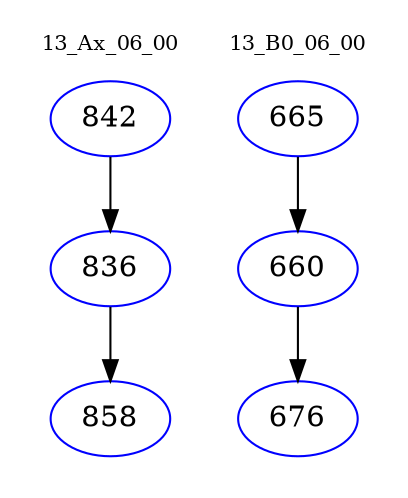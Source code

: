 digraph{
subgraph cluster_0 {
color = white
label = "13_Ax_06_00";
fontsize=10;
T0_842 [label="842", color="blue"]
T0_842 -> T0_836 [color="black"]
T0_836 [label="836", color="blue"]
T0_836 -> T0_858 [color="black"]
T0_858 [label="858", color="blue"]
}
subgraph cluster_1 {
color = white
label = "13_B0_06_00";
fontsize=10;
T1_665 [label="665", color="blue"]
T1_665 -> T1_660 [color="black"]
T1_660 [label="660", color="blue"]
T1_660 -> T1_676 [color="black"]
T1_676 [label="676", color="blue"]
}
}
